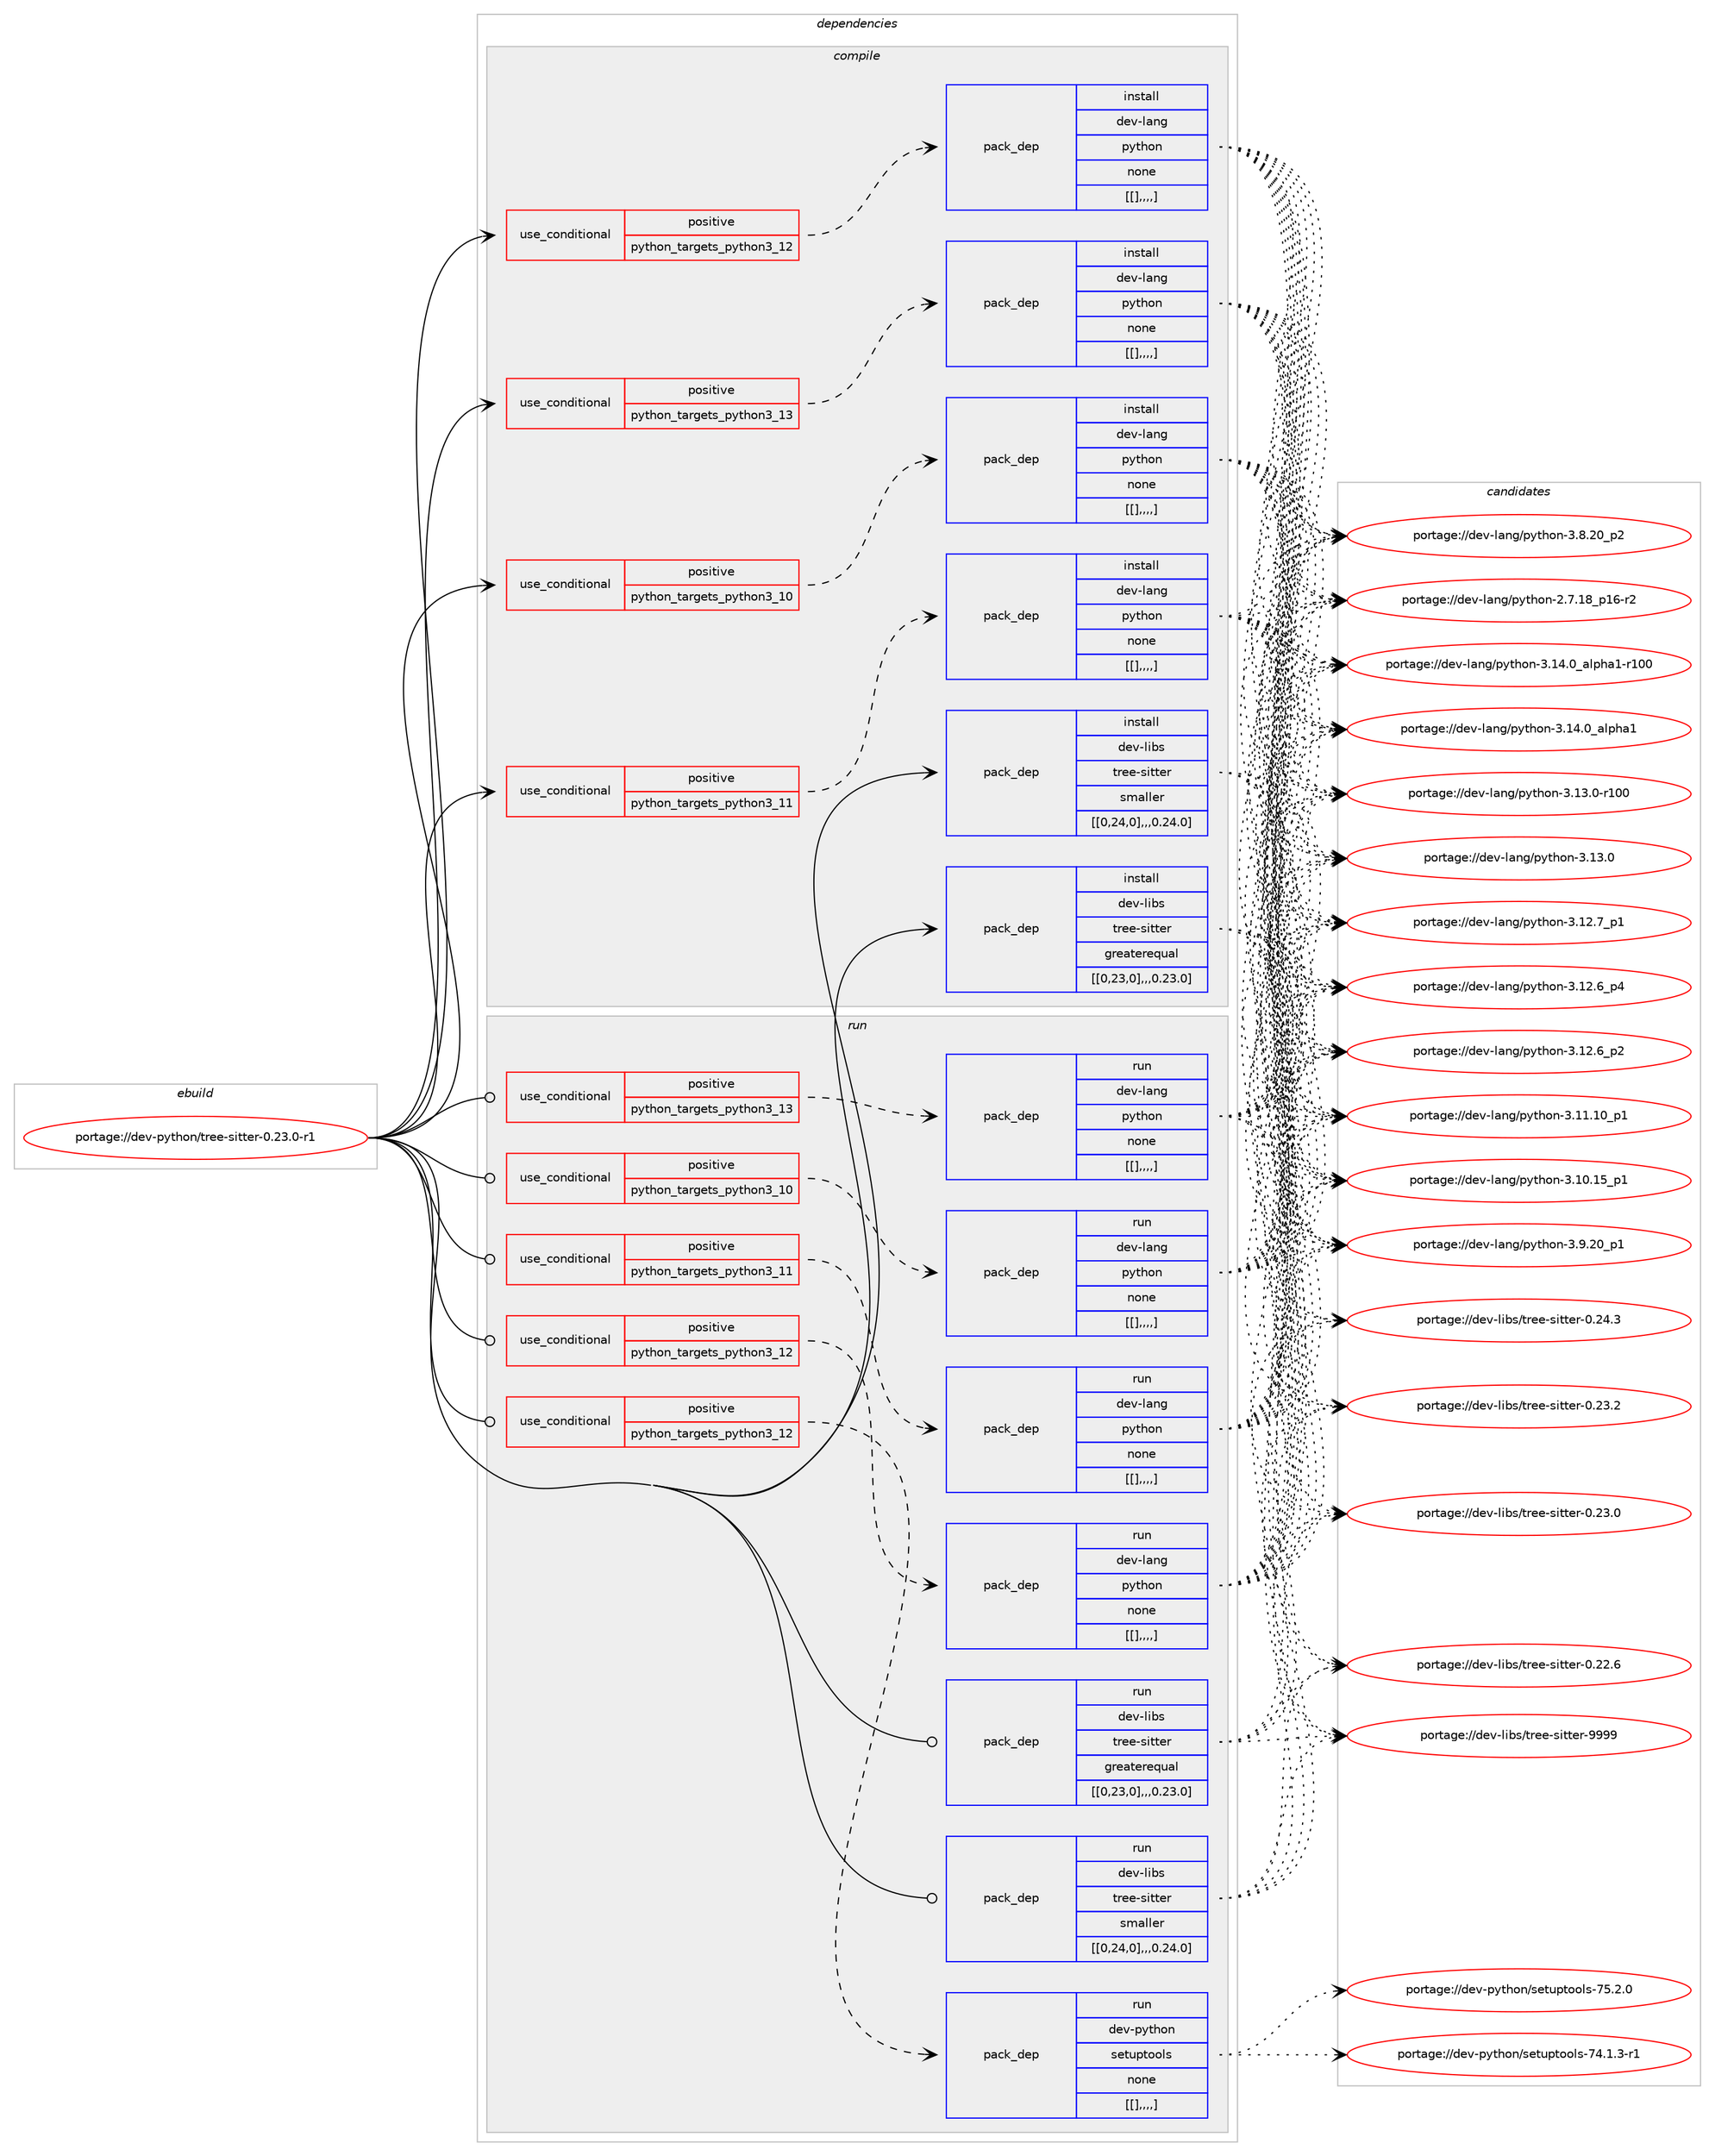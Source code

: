 digraph prolog {

# *************
# Graph options
# *************

newrank=true;
concentrate=true;
compound=true;
graph [rankdir=LR,fontname=Helvetica,fontsize=10,ranksep=1.5];#, ranksep=2.5, nodesep=0.2];
edge  [arrowhead=vee];
node  [fontname=Helvetica,fontsize=10];

# **********
# The ebuild
# **********

subgraph cluster_leftcol {
color=gray;
label=<<i>ebuild</i>>;
id [label="portage://dev-python/tree-sitter-0.23.0-r1", color=red, width=4, href="../dev-python/tree-sitter-0.23.0-r1.svg"];
}

# ****************
# The dependencies
# ****************

subgraph cluster_midcol {
color=gray;
label=<<i>dependencies</i>>;
subgraph cluster_compile {
fillcolor="#eeeeee";
style=filled;
label=<<i>compile</i>>;
subgraph cond43505 {
dependency173163 [label=<<TABLE BORDER="0" CELLBORDER="1" CELLSPACING="0" CELLPADDING="4"><TR><TD ROWSPAN="3" CELLPADDING="10">use_conditional</TD></TR><TR><TD>positive</TD></TR><TR><TD>python_targets_python3_10</TD></TR></TABLE>>, shape=none, color=red];
subgraph pack128331 {
dependency173196 [label=<<TABLE BORDER="0" CELLBORDER="1" CELLSPACING="0" CELLPADDING="4" WIDTH="220"><TR><TD ROWSPAN="6" CELLPADDING="30">pack_dep</TD></TR><TR><TD WIDTH="110">install</TD></TR><TR><TD>dev-lang</TD></TR><TR><TD>python</TD></TR><TR><TD>none</TD></TR><TR><TD>[[],,,,]</TD></TR></TABLE>>, shape=none, color=blue];
}
dependency173163:e -> dependency173196:w [weight=20,style="dashed",arrowhead="vee"];
}
id:e -> dependency173163:w [weight=20,style="solid",arrowhead="vee"];
subgraph cond43553 {
dependency173290 [label=<<TABLE BORDER="0" CELLBORDER="1" CELLSPACING="0" CELLPADDING="4"><TR><TD ROWSPAN="3" CELLPADDING="10">use_conditional</TD></TR><TR><TD>positive</TD></TR><TR><TD>python_targets_python3_11</TD></TR></TABLE>>, shape=none, color=red];
subgraph pack128413 {
dependency173408 [label=<<TABLE BORDER="0" CELLBORDER="1" CELLSPACING="0" CELLPADDING="4" WIDTH="220"><TR><TD ROWSPAN="6" CELLPADDING="30">pack_dep</TD></TR><TR><TD WIDTH="110">install</TD></TR><TR><TD>dev-lang</TD></TR><TR><TD>python</TD></TR><TR><TD>none</TD></TR><TR><TD>[[],,,,]</TD></TR></TABLE>>, shape=none, color=blue];
}
dependency173290:e -> dependency173408:w [weight=20,style="dashed",arrowhead="vee"];
}
id:e -> dependency173290:w [weight=20,style="solid",arrowhead="vee"];
subgraph cond43630 {
dependency173439 [label=<<TABLE BORDER="0" CELLBORDER="1" CELLSPACING="0" CELLPADDING="4"><TR><TD ROWSPAN="3" CELLPADDING="10">use_conditional</TD></TR><TR><TD>positive</TD></TR><TR><TD>python_targets_python3_12</TD></TR></TABLE>>, shape=none, color=red];
subgraph pack128486 {
dependency173480 [label=<<TABLE BORDER="0" CELLBORDER="1" CELLSPACING="0" CELLPADDING="4" WIDTH="220"><TR><TD ROWSPAN="6" CELLPADDING="30">pack_dep</TD></TR><TR><TD WIDTH="110">install</TD></TR><TR><TD>dev-lang</TD></TR><TR><TD>python</TD></TR><TR><TD>none</TD></TR><TR><TD>[[],,,,]</TD></TR></TABLE>>, shape=none, color=blue];
}
dependency173439:e -> dependency173480:w [weight=20,style="dashed",arrowhead="vee"];
}
id:e -> dependency173439:w [weight=20,style="solid",arrowhead="vee"];
subgraph cond43650 {
dependency173526 [label=<<TABLE BORDER="0" CELLBORDER="1" CELLSPACING="0" CELLPADDING="4"><TR><TD ROWSPAN="3" CELLPADDING="10">use_conditional</TD></TR><TR><TD>positive</TD></TR><TR><TD>python_targets_python3_13</TD></TR></TABLE>>, shape=none, color=red];
subgraph pack128556 {
dependency173706 [label=<<TABLE BORDER="0" CELLBORDER="1" CELLSPACING="0" CELLPADDING="4" WIDTH="220"><TR><TD ROWSPAN="6" CELLPADDING="30">pack_dep</TD></TR><TR><TD WIDTH="110">install</TD></TR><TR><TD>dev-lang</TD></TR><TR><TD>python</TD></TR><TR><TD>none</TD></TR><TR><TD>[[],,,,]</TD></TR></TABLE>>, shape=none, color=blue];
}
dependency173526:e -> dependency173706:w [weight=20,style="dashed",arrowhead="vee"];
}
id:e -> dependency173526:w [weight=20,style="solid",arrowhead="vee"];
subgraph pack128647 {
dependency173737 [label=<<TABLE BORDER="0" CELLBORDER="1" CELLSPACING="0" CELLPADDING="4" WIDTH="220"><TR><TD ROWSPAN="6" CELLPADDING="30">pack_dep</TD></TR><TR><TD WIDTH="110">install</TD></TR><TR><TD>dev-libs</TD></TR><TR><TD>tree-sitter</TD></TR><TR><TD>greaterequal</TD></TR><TR><TD>[[0,23,0],,,0.23.0]</TD></TR></TABLE>>, shape=none, color=blue];
}
id:e -> dependency173737:w [weight=20,style="solid",arrowhead="vee"];
subgraph pack128656 {
dependency173757 [label=<<TABLE BORDER="0" CELLBORDER="1" CELLSPACING="0" CELLPADDING="4" WIDTH="220"><TR><TD ROWSPAN="6" CELLPADDING="30">pack_dep</TD></TR><TR><TD WIDTH="110">install</TD></TR><TR><TD>dev-libs</TD></TR><TR><TD>tree-sitter</TD></TR><TR><TD>smaller</TD></TR><TR><TD>[[0,24,0],,,0.24.0]</TD></TR></TABLE>>, shape=none, color=blue];
}
id:e -> dependency173757:w [weight=20,style="solid",arrowhead="vee"];
}
subgraph cluster_compileandrun {
fillcolor="#eeeeee";
style=filled;
label=<<i>compile and run</i>>;
}
subgraph cluster_run {
fillcolor="#eeeeee";
style=filled;
label=<<i>run</i>>;
subgraph cond43777 {
dependency173864 [label=<<TABLE BORDER="0" CELLBORDER="1" CELLSPACING="0" CELLPADDING="4"><TR><TD ROWSPAN="3" CELLPADDING="10">use_conditional</TD></TR><TR><TD>positive</TD></TR><TR><TD>python_targets_python3_10</TD></TR></TABLE>>, shape=none, color=red];
subgraph pack128738 {
dependency173867 [label=<<TABLE BORDER="0" CELLBORDER="1" CELLSPACING="0" CELLPADDING="4" WIDTH="220"><TR><TD ROWSPAN="6" CELLPADDING="30">pack_dep</TD></TR><TR><TD WIDTH="110">run</TD></TR><TR><TD>dev-lang</TD></TR><TR><TD>python</TD></TR><TR><TD>none</TD></TR><TR><TD>[[],,,,]</TD></TR></TABLE>>, shape=none, color=blue];
}
dependency173864:e -> dependency173867:w [weight=20,style="dashed",arrowhead="vee"];
}
id:e -> dependency173864:w [weight=20,style="solid",arrowhead="odot"];
subgraph cond43788 {
dependency173936 [label=<<TABLE BORDER="0" CELLBORDER="1" CELLSPACING="0" CELLPADDING="4"><TR><TD ROWSPAN="3" CELLPADDING="10">use_conditional</TD></TR><TR><TD>positive</TD></TR><TR><TD>python_targets_python3_11</TD></TR></TABLE>>, shape=none, color=red];
subgraph pack128786 {
dependency174016 [label=<<TABLE BORDER="0" CELLBORDER="1" CELLSPACING="0" CELLPADDING="4" WIDTH="220"><TR><TD ROWSPAN="6" CELLPADDING="30">pack_dep</TD></TR><TR><TD WIDTH="110">run</TD></TR><TR><TD>dev-lang</TD></TR><TR><TD>python</TD></TR><TR><TD>none</TD></TR><TR><TD>[[],,,,]</TD></TR></TABLE>>, shape=none, color=blue];
}
dependency173936:e -> dependency174016:w [weight=20,style="dashed",arrowhead="vee"];
}
id:e -> dependency173936:w [weight=20,style="solid",arrowhead="odot"];
subgraph cond43839 {
dependency174076 [label=<<TABLE BORDER="0" CELLBORDER="1" CELLSPACING="0" CELLPADDING="4"><TR><TD ROWSPAN="3" CELLPADDING="10">use_conditional</TD></TR><TR><TD>positive</TD></TR><TR><TD>python_targets_python3_12</TD></TR></TABLE>>, shape=none, color=red];
subgraph pack128887 {
dependency174141 [label=<<TABLE BORDER="0" CELLBORDER="1" CELLSPACING="0" CELLPADDING="4" WIDTH="220"><TR><TD ROWSPAN="6" CELLPADDING="30">pack_dep</TD></TR><TR><TD WIDTH="110">run</TD></TR><TR><TD>dev-lang</TD></TR><TR><TD>python</TD></TR><TR><TD>none</TD></TR><TR><TD>[[],,,,]</TD></TR></TABLE>>, shape=none, color=blue];
}
dependency174076:e -> dependency174141:w [weight=20,style="dashed",arrowhead="vee"];
}
id:e -> dependency174076:w [weight=20,style="solid",arrowhead="odot"];
subgraph cond43897 {
dependency174183 [label=<<TABLE BORDER="0" CELLBORDER="1" CELLSPACING="0" CELLPADDING="4"><TR><TD ROWSPAN="3" CELLPADDING="10">use_conditional</TD></TR><TR><TD>positive</TD></TR><TR><TD>python_targets_python3_12</TD></TR></TABLE>>, shape=none, color=red];
subgraph pack128942 {
dependency174185 [label=<<TABLE BORDER="0" CELLBORDER="1" CELLSPACING="0" CELLPADDING="4" WIDTH="220"><TR><TD ROWSPAN="6" CELLPADDING="30">pack_dep</TD></TR><TR><TD WIDTH="110">run</TD></TR><TR><TD>dev-python</TD></TR><TR><TD>setuptools</TD></TR><TR><TD>none</TD></TR><TR><TD>[[],,,,]</TD></TR></TABLE>>, shape=none, color=blue];
}
dependency174183:e -> dependency174185:w [weight=20,style="dashed",arrowhead="vee"];
}
id:e -> dependency174183:w [weight=20,style="solid",arrowhead="odot"];
subgraph cond43906 {
dependency174209 [label=<<TABLE BORDER="0" CELLBORDER="1" CELLSPACING="0" CELLPADDING="4"><TR><TD ROWSPAN="3" CELLPADDING="10">use_conditional</TD></TR><TR><TD>positive</TD></TR><TR><TD>python_targets_python3_13</TD></TR></TABLE>>, shape=none, color=red];
subgraph pack128965 {
dependency174236 [label=<<TABLE BORDER="0" CELLBORDER="1" CELLSPACING="0" CELLPADDING="4" WIDTH="220"><TR><TD ROWSPAN="6" CELLPADDING="30">pack_dep</TD></TR><TR><TD WIDTH="110">run</TD></TR><TR><TD>dev-lang</TD></TR><TR><TD>python</TD></TR><TR><TD>none</TD></TR><TR><TD>[[],,,,]</TD></TR></TABLE>>, shape=none, color=blue];
}
dependency174209:e -> dependency174236:w [weight=20,style="dashed",arrowhead="vee"];
}
id:e -> dependency174209:w [weight=20,style="solid",arrowhead="odot"];
subgraph pack128977 {
dependency174240 [label=<<TABLE BORDER="0" CELLBORDER="1" CELLSPACING="0" CELLPADDING="4" WIDTH="220"><TR><TD ROWSPAN="6" CELLPADDING="30">pack_dep</TD></TR><TR><TD WIDTH="110">run</TD></TR><TR><TD>dev-libs</TD></TR><TR><TD>tree-sitter</TD></TR><TR><TD>greaterequal</TD></TR><TR><TD>[[0,23,0],,,0.23.0]</TD></TR></TABLE>>, shape=none, color=blue];
}
id:e -> dependency174240:w [weight=20,style="solid",arrowhead="odot"];
subgraph pack128982 {
dependency174243 [label=<<TABLE BORDER="0" CELLBORDER="1" CELLSPACING="0" CELLPADDING="4" WIDTH="220"><TR><TD ROWSPAN="6" CELLPADDING="30">pack_dep</TD></TR><TR><TD WIDTH="110">run</TD></TR><TR><TD>dev-libs</TD></TR><TR><TD>tree-sitter</TD></TR><TR><TD>smaller</TD></TR><TR><TD>[[0,24,0],,,0.24.0]</TD></TR></TABLE>>, shape=none, color=blue];
}
id:e -> dependency174243:w [weight=20,style="solid",arrowhead="odot"];
}
}

# **************
# The candidates
# **************

subgraph cluster_choices {
rank=same;
color=gray;
label=<<i>candidates</i>>;

subgraph choice128684 {
color=black;
nodesep=1;
choice100101118451089711010347112121116104111110455146495246489597108112104974945114494848 [label="portage://dev-lang/python-3.14.0_alpha1-r100", color=red, width=4,href="../dev-lang/python-3.14.0_alpha1-r100.svg"];
choice1001011184510897110103471121211161041111104551464952464895971081121049749 [label="portage://dev-lang/python-3.14.0_alpha1", color=red, width=4,href="../dev-lang/python-3.14.0_alpha1.svg"];
choice1001011184510897110103471121211161041111104551464951464845114494848 [label="portage://dev-lang/python-3.13.0-r100", color=red, width=4,href="../dev-lang/python-3.13.0-r100.svg"];
choice10010111845108971101034711212111610411111045514649514648 [label="portage://dev-lang/python-3.13.0", color=red, width=4,href="../dev-lang/python-3.13.0.svg"];
choice100101118451089711010347112121116104111110455146495046559511249 [label="portage://dev-lang/python-3.12.7_p1", color=red, width=4,href="../dev-lang/python-3.12.7_p1.svg"];
choice100101118451089711010347112121116104111110455146495046549511252 [label="portage://dev-lang/python-3.12.6_p4", color=red, width=4,href="../dev-lang/python-3.12.6_p4.svg"];
choice100101118451089711010347112121116104111110455146495046549511250 [label="portage://dev-lang/python-3.12.6_p2", color=red, width=4,href="../dev-lang/python-3.12.6_p2.svg"];
choice10010111845108971101034711212111610411111045514649494649489511249 [label="portage://dev-lang/python-3.11.10_p1", color=red, width=4,href="../dev-lang/python-3.11.10_p1.svg"];
choice10010111845108971101034711212111610411111045514649484649539511249 [label="portage://dev-lang/python-3.10.15_p1", color=red, width=4,href="../dev-lang/python-3.10.15_p1.svg"];
choice100101118451089711010347112121116104111110455146574650489511249 [label="portage://dev-lang/python-3.9.20_p1", color=red, width=4,href="../dev-lang/python-3.9.20_p1.svg"];
choice100101118451089711010347112121116104111110455146564650489511250 [label="portage://dev-lang/python-3.8.20_p2", color=red, width=4,href="../dev-lang/python-3.8.20_p2.svg"];
choice100101118451089711010347112121116104111110455046554649569511249544511450 [label="portage://dev-lang/python-2.7.18_p16-r2", color=red, width=4,href="../dev-lang/python-2.7.18_p16-r2.svg"];
dependency173196:e -> choice100101118451089711010347112121116104111110455146495246489597108112104974945114494848:w [style=dotted,weight="100"];
dependency173196:e -> choice1001011184510897110103471121211161041111104551464952464895971081121049749:w [style=dotted,weight="100"];
dependency173196:e -> choice1001011184510897110103471121211161041111104551464951464845114494848:w [style=dotted,weight="100"];
dependency173196:e -> choice10010111845108971101034711212111610411111045514649514648:w [style=dotted,weight="100"];
dependency173196:e -> choice100101118451089711010347112121116104111110455146495046559511249:w [style=dotted,weight="100"];
dependency173196:e -> choice100101118451089711010347112121116104111110455146495046549511252:w [style=dotted,weight="100"];
dependency173196:e -> choice100101118451089711010347112121116104111110455146495046549511250:w [style=dotted,weight="100"];
dependency173196:e -> choice10010111845108971101034711212111610411111045514649494649489511249:w [style=dotted,weight="100"];
dependency173196:e -> choice10010111845108971101034711212111610411111045514649484649539511249:w [style=dotted,weight="100"];
dependency173196:e -> choice100101118451089711010347112121116104111110455146574650489511249:w [style=dotted,weight="100"];
dependency173196:e -> choice100101118451089711010347112121116104111110455146564650489511250:w [style=dotted,weight="100"];
dependency173196:e -> choice100101118451089711010347112121116104111110455046554649569511249544511450:w [style=dotted,weight="100"];
}
subgraph choice128707 {
color=black;
nodesep=1;
choice100101118451089711010347112121116104111110455146495246489597108112104974945114494848 [label="portage://dev-lang/python-3.14.0_alpha1-r100", color=red, width=4,href="../dev-lang/python-3.14.0_alpha1-r100.svg"];
choice1001011184510897110103471121211161041111104551464952464895971081121049749 [label="portage://dev-lang/python-3.14.0_alpha1", color=red, width=4,href="../dev-lang/python-3.14.0_alpha1.svg"];
choice1001011184510897110103471121211161041111104551464951464845114494848 [label="portage://dev-lang/python-3.13.0-r100", color=red, width=4,href="../dev-lang/python-3.13.0-r100.svg"];
choice10010111845108971101034711212111610411111045514649514648 [label="portage://dev-lang/python-3.13.0", color=red, width=4,href="../dev-lang/python-3.13.0.svg"];
choice100101118451089711010347112121116104111110455146495046559511249 [label="portage://dev-lang/python-3.12.7_p1", color=red, width=4,href="../dev-lang/python-3.12.7_p1.svg"];
choice100101118451089711010347112121116104111110455146495046549511252 [label="portage://dev-lang/python-3.12.6_p4", color=red, width=4,href="../dev-lang/python-3.12.6_p4.svg"];
choice100101118451089711010347112121116104111110455146495046549511250 [label="portage://dev-lang/python-3.12.6_p2", color=red, width=4,href="../dev-lang/python-3.12.6_p2.svg"];
choice10010111845108971101034711212111610411111045514649494649489511249 [label="portage://dev-lang/python-3.11.10_p1", color=red, width=4,href="../dev-lang/python-3.11.10_p1.svg"];
choice10010111845108971101034711212111610411111045514649484649539511249 [label="portage://dev-lang/python-3.10.15_p1", color=red, width=4,href="../dev-lang/python-3.10.15_p1.svg"];
choice100101118451089711010347112121116104111110455146574650489511249 [label="portage://dev-lang/python-3.9.20_p1", color=red, width=4,href="../dev-lang/python-3.9.20_p1.svg"];
choice100101118451089711010347112121116104111110455146564650489511250 [label="portage://dev-lang/python-3.8.20_p2", color=red, width=4,href="../dev-lang/python-3.8.20_p2.svg"];
choice100101118451089711010347112121116104111110455046554649569511249544511450 [label="portage://dev-lang/python-2.7.18_p16-r2", color=red, width=4,href="../dev-lang/python-2.7.18_p16-r2.svg"];
dependency173408:e -> choice100101118451089711010347112121116104111110455146495246489597108112104974945114494848:w [style=dotted,weight="100"];
dependency173408:e -> choice1001011184510897110103471121211161041111104551464952464895971081121049749:w [style=dotted,weight="100"];
dependency173408:e -> choice1001011184510897110103471121211161041111104551464951464845114494848:w [style=dotted,weight="100"];
dependency173408:e -> choice10010111845108971101034711212111610411111045514649514648:w [style=dotted,weight="100"];
dependency173408:e -> choice100101118451089711010347112121116104111110455146495046559511249:w [style=dotted,weight="100"];
dependency173408:e -> choice100101118451089711010347112121116104111110455146495046549511252:w [style=dotted,weight="100"];
dependency173408:e -> choice100101118451089711010347112121116104111110455146495046549511250:w [style=dotted,weight="100"];
dependency173408:e -> choice10010111845108971101034711212111610411111045514649494649489511249:w [style=dotted,weight="100"];
dependency173408:e -> choice10010111845108971101034711212111610411111045514649484649539511249:w [style=dotted,weight="100"];
dependency173408:e -> choice100101118451089711010347112121116104111110455146574650489511249:w [style=dotted,weight="100"];
dependency173408:e -> choice100101118451089711010347112121116104111110455146564650489511250:w [style=dotted,weight="100"];
dependency173408:e -> choice100101118451089711010347112121116104111110455046554649569511249544511450:w [style=dotted,weight="100"];
}
subgraph choice128715 {
color=black;
nodesep=1;
choice100101118451089711010347112121116104111110455146495246489597108112104974945114494848 [label="portage://dev-lang/python-3.14.0_alpha1-r100", color=red, width=4,href="../dev-lang/python-3.14.0_alpha1-r100.svg"];
choice1001011184510897110103471121211161041111104551464952464895971081121049749 [label="portage://dev-lang/python-3.14.0_alpha1", color=red, width=4,href="../dev-lang/python-3.14.0_alpha1.svg"];
choice1001011184510897110103471121211161041111104551464951464845114494848 [label="portage://dev-lang/python-3.13.0-r100", color=red, width=4,href="../dev-lang/python-3.13.0-r100.svg"];
choice10010111845108971101034711212111610411111045514649514648 [label="portage://dev-lang/python-3.13.0", color=red, width=4,href="../dev-lang/python-3.13.0.svg"];
choice100101118451089711010347112121116104111110455146495046559511249 [label="portage://dev-lang/python-3.12.7_p1", color=red, width=4,href="../dev-lang/python-3.12.7_p1.svg"];
choice100101118451089711010347112121116104111110455146495046549511252 [label="portage://dev-lang/python-3.12.6_p4", color=red, width=4,href="../dev-lang/python-3.12.6_p4.svg"];
choice100101118451089711010347112121116104111110455146495046549511250 [label="portage://dev-lang/python-3.12.6_p2", color=red, width=4,href="../dev-lang/python-3.12.6_p2.svg"];
choice10010111845108971101034711212111610411111045514649494649489511249 [label="portage://dev-lang/python-3.11.10_p1", color=red, width=4,href="../dev-lang/python-3.11.10_p1.svg"];
choice10010111845108971101034711212111610411111045514649484649539511249 [label="portage://dev-lang/python-3.10.15_p1", color=red, width=4,href="../dev-lang/python-3.10.15_p1.svg"];
choice100101118451089711010347112121116104111110455146574650489511249 [label="portage://dev-lang/python-3.9.20_p1", color=red, width=4,href="../dev-lang/python-3.9.20_p1.svg"];
choice100101118451089711010347112121116104111110455146564650489511250 [label="portage://dev-lang/python-3.8.20_p2", color=red, width=4,href="../dev-lang/python-3.8.20_p2.svg"];
choice100101118451089711010347112121116104111110455046554649569511249544511450 [label="portage://dev-lang/python-2.7.18_p16-r2", color=red, width=4,href="../dev-lang/python-2.7.18_p16-r2.svg"];
dependency173480:e -> choice100101118451089711010347112121116104111110455146495246489597108112104974945114494848:w [style=dotted,weight="100"];
dependency173480:e -> choice1001011184510897110103471121211161041111104551464952464895971081121049749:w [style=dotted,weight="100"];
dependency173480:e -> choice1001011184510897110103471121211161041111104551464951464845114494848:w [style=dotted,weight="100"];
dependency173480:e -> choice10010111845108971101034711212111610411111045514649514648:w [style=dotted,weight="100"];
dependency173480:e -> choice100101118451089711010347112121116104111110455146495046559511249:w [style=dotted,weight="100"];
dependency173480:e -> choice100101118451089711010347112121116104111110455146495046549511252:w [style=dotted,weight="100"];
dependency173480:e -> choice100101118451089711010347112121116104111110455146495046549511250:w [style=dotted,weight="100"];
dependency173480:e -> choice10010111845108971101034711212111610411111045514649494649489511249:w [style=dotted,weight="100"];
dependency173480:e -> choice10010111845108971101034711212111610411111045514649484649539511249:w [style=dotted,weight="100"];
dependency173480:e -> choice100101118451089711010347112121116104111110455146574650489511249:w [style=dotted,weight="100"];
dependency173480:e -> choice100101118451089711010347112121116104111110455146564650489511250:w [style=dotted,weight="100"];
dependency173480:e -> choice100101118451089711010347112121116104111110455046554649569511249544511450:w [style=dotted,weight="100"];
}
subgraph choice128726 {
color=black;
nodesep=1;
choice100101118451089711010347112121116104111110455146495246489597108112104974945114494848 [label="portage://dev-lang/python-3.14.0_alpha1-r100", color=red, width=4,href="../dev-lang/python-3.14.0_alpha1-r100.svg"];
choice1001011184510897110103471121211161041111104551464952464895971081121049749 [label="portage://dev-lang/python-3.14.0_alpha1", color=red, width=4,href="../dev-lang/python-3.14.0_alpha1.svg"];
choice1001011184510897110103471121211161041111104551464951464845114494848 [label="portage://dev-lang/python-3.13.0-r100", color=red, width=4,href="../dev-lang/python-3.13.0-r100.svg"];
choice10010111845108971101034711212111610411111045514649514648 [label="portage://dev-lang/python-3.13.0", color=red, width=4,href="../dev-lang/python-3.13.0.svg"];
choice100101118451089711010347112121116104111110455146495046559511249 [label="portage://dev-lang/python-3.12.7_p1", color=red, width=4,href="../dev-lang/python-3.12.7_p1.svg"];
choice100101118451089711010347112121116104111110455146495046549511252 [label="portage://dev-lang/python-3.12.6_p4", color=red, width=4,href="../dev-lang/python-3.12.6_p4.svg"];
choice100101118451089711010347112121116104111110455146495046549511250 [label="portage://dev-lang/python-3.12.6_p2", color=red, width=4,href="../dev-lang/python-3.12.6_p2.svg"];
choice10010111845108971101034711212111610411111045514649494649489511249 [label="portage://dev-lang/python-3.11.10_p1", color=red, width=4,href="../dev-lang/python-3.11.10_p1.svg"];
choice10010111845108971101034711212111610411111045514649484649539511249 [label="portage://dev-lang/python-3.10.15_p1", color=red, width=4,href="../dev-lang/python-3.10.15_p1.svg"];
choice100101118451089711010347112121116104111110455146574650489511249 [label="portage://dev-lang/python-3.9.20_p1", color=red, width=4,href="../dev-lang/python-3.9.20_p1.svg"];
choice100101118451089711010347112121116104111110455146564650489511250 [label="portage://dev-lang/python-3.8.20_p2", color=red, width=4,href="../dev-lang/python-3.8.20_p2.svg"];
choice100101118451089711010347112121116104111110455046554649569511249544511450 [label="portage://dev-lang/python-2.7.18_p16-r2", color=red, width=4,href="../dev-lang/python-2.7.18_p16-r2.svg"];
dependency173706:e -> choice100101118451089711010347112121116104111110455146495246489597108112104974945114494848:w [style=dotted,weight="100"];
dependency173706:e -> choice1001011184510897110103471121211161041111104551464952464895971081121049749:w [style=dotted,weight="100"];
dependency173706:e -> choice1001011184510897110103471121211161041111104551464951464845114494848:w [style=dotted,weight="100"];
dependency173706:e -> choice10010111845108971101034711212111610411111045514649514648:w [style=dotted,weight="100"];
dependency173706:e -> choice100101118451089711010347112121116104111110455146495046559511249:w [style=dotted,weight="100"];
dependency173706:e -> choice100101118451089711010347112121116104111110455146495046549511252:w [style=dotted,weight="100"];
dependency173706:e -> choice100101118451089711010347112121116104111110455146495046549511250:w [style=dotted,weight="100"];
dependency173706:e -> choice10010111845108971101034711212111610411111045514649494649489511249:w [style=dotted,weight="100"];
dependency173706:e -> choice10010111845108971101034711212111610411111045514649484649539511249:w [style=dotted,weight="100"];
dependency173706:e -> choice100101118451089711010347112121116104111110455146574650489511249:w [style=dotted,weight="100"];
dependency173706:e -> choice100101118451089711010347112121116104111110455146564650489511250:w [style=dotted,weight="100"];
dependency173706:e -> choice100101118451089711010347112121116104111110455046554649569511249544511450:w [style=dotted,weight="100"];
}
subgraph choice128745 {
color=black;
nodesep=1;
choice100101118451081059811547116114101101451151051161161011144557575757 [label="portage://dev-libs/tree-sitter-9999", color=red, width=4,href="../dev-libs/tree-sitter-9999.svg"];
choice1001011184510810598115471161141011014511510511611610111445484650524651 [label="portage://dev-libs/tree-sitter-0.24.3", color=red, width=4,href="../dev-libs/tree-sitter-0.24.3.svg"];
choice1001011184510810598115471161141011014511510511611610111445484650514650 [label="portage://dev-libs/tree-sitter-0.23.2", color=red, width=4,href="../dev-libs/tree-sitter-0.23.2.svg"];
choice1001011184510810598115471161141011014511510511611610111445484650514648 [label="portage://dev-libs/tree-sitter-0.23.0", color=red, width=4,href="../dev-libs/tree-sitter-0.23.0.svg"];
choice1001011184510810598115471161141011014511510511611610111445484650504654 [label="portage://dev-libs/tree-sitter-0.22.6", color=red, width=4,href="../dev-libs/tree-sitter-0.22.6.svg"];
dependency173737:e -> choice100101118451081059811547116114101101451151051161161011144557575757:w [style=dotted,weight="100"];
dependency173737:e -> choice1001011184510810598115471161141011014511510511611610111445484650524651:w [style=dotted,weight="100"];
dependency173737:e -> choice1001011184510810598115471161141011014511510511611610111445484650514650:w [style=dotted,weight="100"];
dependency173737:e -> choice1001011184510810598115471161141011014511510511611610111445484650514648:w [style=dotted,weight="100"];
dependency173737:e -> choice1001011184510810598115471161141011014511510511611610111445484650504654:w [style=dotted,weight="100"];
}
subgraph choice128769 {
color=black;
nodesep=1;
choice100101118451081059811547116114101101451151051161161011144557575757 [label="portage://dev-libs/tree-sitter-9999", color=red, width=4,href="../dev-libs/tree-sitter-9999.svg"];
choice1001011184510810598115471161141011014511510511611610111445484650524651 [label="portage://dev-libs/tree-sitter-0.24.3", color=red, width=4,href="../dev-libs/tree-sitter-0.24.3.svg"];
choice1001011184510810598115471161141011014511510511611610111445484650514650 [label="portage://dev-libs/tree-sitter-0.23.2", color=red, width=4,href="../dev-libs/tree-sitter-0.23.2.svg"];
choice1001011184510810598115471161141011014511510511611610111445484650514648 [label="portage://dev-libs/tree-sitter-0.23.0", color=red, width=4,href="../dev-libs/tree-sitter-0.23.0.svg"];
choice1001011184510810598115471161141011014511510511611610111445484650504654 [label="portage://dev-libs/tree-sitter-0.22.6", color=red, width=4,href="../dev-libs/tree-sitter-0.22.6.svg"];
dependency173757:e -> choice100101118451081059811547116114101101451151051161161011144557575757:w [style=dotted,weight="100"];
dependency173757:e -> choice1001011184510810598115471161141011014511510511611610111445484650524651:w [style=dotted,weight="100"];
dependency173757:e -> choice1001011184510810598115471161141011014511510511611610111445484650514650:w [style=dotted,weight="100"];
dependency173757:e -> choice1001011184510810598115471161141011014511510511611610111445484650514648:w [style=dotted,weight="100"];
dependency173757:e -> choice1001011184510810598115471161141011014511510511611610111445484650504654:w [style=dotted,weight="100"];
}
subgraph choice128777 {
color=black;
nodesep=1;
choice100101118451089711010347112121116104111110455146495246489597108112104974945114494848 [label="portage://dev-lang/python-3.14.0_alpha1-r100", color=red, width=4,href="../dev-lang/python-3.14.0_alpha1-r100.svg"];
choice1001011184510897110103471121211161041111104551464952464895971081121049749 [label="portage://dev-lang/python-3.14.0_alpha1", color=red, width=4,href="../dev-lang/python-3.14.0_alpha1.svg"];
choice1001011184510897110103471121211161041111104551464951464845114494848 [label="portage://dev-lang/python-3.13.0-r100", color=red, width=4,href="../dev-lang/python-3.13.0-r100.svg"];
choice10010111845108971101034711212111610411111045514649514648 [label="portage://dev-lang/python-3.13.0", color=red, width=4,href="../dev-lang/python-3.13.0.svg"];
choice100101118451089711010347112121116104111110455146495046559511249 [label="portage://dev-lang/python-3.12.7_p1", color=red, width=4,href="../dev-lang/python-3.12.7_p1.svg"];
choice100101118451089711010347112121116104111110455146495046549511252 [label="portage://dev-lang/python-3.12.6_p4", color=red, width=4,href="../dev-lang/python-3.12.6_p4.svg"];
choice100101118451089711010347112121116104111110455146495046549511250 [label="portage://dev-lang/python-3.12.6_p2", color=red, width=4,href="../dev-lang/python-3.12.6_p2.svg"];
choice10010111845108971101034711212111610411111045514649494649489511249 [label="portage://dev-lang/python-3.11.10_p1", color=red, width=4,href="../dev-lang/python-3.11.10_p1.svg"];
choice10010111845108971101034711212111610411111045514649484649539511249 [label="portage://dev-lang/python-3.10.15_p1", color=red, width=4,href="../dev-lang/python-3.10.15_p1.svg"];
choice100101118451089711010347112121116104111110455146574650489511249 [label="portage://dev-lang/python-3.9.20_p1", color=red, width=4,href="../dev-lang/python-3.9.20_p1.svg"];
choice100101118451089711010347112121116104111110455146564650489511250 [label="portage://dev-lang/python-3.8.20_p2", color=red, width=4,href="../dev-lang/python-3.8.20_p2.svg"];
choice100101118451089711010347112121116104111110455046554649569511249544511450 [label="portage://dev-lang/python-2.7.18_p16-r2", color=red, width=4,href="../dev-lang/python-2.7.18_p16-r2.svg"];
dependency173867:e -> choice100101118451089711010347112121116104111110455146495246489597108112104974945114494848:w [style=dotted,weight="100"];
dependency173867:e -> choice1001011184510897110103471121211161041111104551464952464895971081121049749:w [style=dotted,weight="100"];
dependency173867:e -> choice1001011184510897110103471121211161041111104551464951464845114494848:w [style=dotted,weight="100"];
dependency173867:e -> choice10010111845108971101034711212111610411111045514649514648:w [style=dotted,weight="100"];
dependency173867:e -> choice100101118451089711010347112121116104111110455146495046559511249:w [style=dotted,weight="100"];
dependency173867:e -> choice100101118451089711010347112121116104111110455146495046549511252:w [style=dotted,weight="100"];
dependency173867:e -> choice100101118451089711010347112121116104111110455146495046549511250:w [style=dotted,weight="100"];
dependency173867:e -> choice10010111845108971101034711212111610411111045514649494649489511249:w [style=dotted,weight="100"];
dependency173867:e -> choice10010111845108971101034711212111610411111045514649484649539511249:w [style=dotted,weight="100"];
dependency173867:e -> choice100101118451089711010347112121116104111110455146574650489511249:w [style=dotted,weight="100"];
dependency173867:e -> choice100101118451089711010347112121116104111110455146564650489511250:w [style=dotted,weight="100"];
dependency173867:e -> choice100101118451089711010347112121116104111110455046554649569511249544511450:w [style=dotted,weight="100"];
}
subgraph choice128786 {
color=black;
nodesep=1;
choice100101118451089711010347112121116104111110455146495246489597108112104974945114494848 [label="portage://dev-lang/python-3.14.0_alpha1-r100", color=red, width=4,href="../dev-lang/python-3.14.0_alpha1-r100.svg"];
choice1001011184510897110103471121211161041111104551464952464895971081121049749 [label="portage://dev-lang/python-3.14.0_alpha1", color=red, width=4,href="../dev-lang/python-3.14.0_alpha1.svg"];
choice1001011184510897110103471121211161041111104551464951464845114494848 [label="portage://dev-lang/python-3.13.0-r100", color=red, width=4,href="../dev-lang/python-3.13.0-r100.svg"];
choice10010111845108971101034711212111610411111045514649514648 [label="portage://dev-lang/python-3.13.0", color=red, width=4,href="../dev-lang/python-3.13.0.svg"];
choice100101118451089711010347112121116104111110455146495046559511249 [label="portage://dev-lang/python-3.12.7_p1", color=red, width=4,href="../dev-lang/python-3.12.7_p1.svg"];
choice100101118451089711010347112121116104111110455146495046549511252 [label="portage://dev-lang/python-3.12.6_p4", color=red, width=4,href="../dev-lang/python-3.12.6_p4.svg"];
choice100101118451089711010347112121116104111110455146495046549511250 [label="portage://dev-lang/python-3.12.6_p2", color=red, width=4,href="../dev-lang/python-3.12.6_p2.svg"];
choice10010111845108971101034711212111610411111045514649494649489511249 [label="portage://dev-lang/python-3.11.10_p1", color=red, width=4,href="../dev-lang/python-3.11.10_p1.svg"];
choice10010111845108971101034711212111610411111045514649484649539511249 [label="portage://dev-lang/python-3.10.15_p1", color=red, width=4,href="../dev-lang/python-3.10.15_p1.svg"];
choice100101118451089711010347112121116104111110455146574650489511249 [label="portage://dev-lang/python-3.9.20_p1", color=red, width=4,href="../dev-lang/python-3.9.20_p1.svg"];
choice100101118451089711010347112121116104111110455146564650489511250 [label="portage://dev-lang/python-3.8.20_p2", color=red, width=4,href="../dev-lang/python-3.8.20_p2.svg"];
choice100101118451089711010347112121116104111110455046554649569511249544511450 [label="portage://dev-lang/python-2.7.18_p16-r2", color=red, width=4,href="../dev-lang/python-2.7.18_p16-r2.svg"];
dependency174016:e -> choice100101118451089711010347112121116104111110455146495246489597108112104974945114494848:w [style=dotted,weight="100"];
dependency174016:e -> choice1001011184510897110103471121211161041111104551464952464895971081121049749:w [style=dotted,weight="100"];
dependency174016:e -> choice1001011184510897110103471121211161041111104551464951464845114494848:w [style=dotted,weight="100"];
dependency174016:e -> choice10010111845108971101034711212111610411111045514649514648:w [style=dotted,weight="100"];
dependency174016:e -> choice100101118451089711010347112121116104111110455146495046559511249:w [style=dotted,weight="100"];
dependency174016:e -> choice100101118451089711010347112121116104111110455146495046549511252:w [style=dotted,weight="100"];
dependency174016:e -> choice100101118451089711010347112121116104111110455146495046549511250:w [style=dotted,weight="100"];
dependency174016:e -> choice10010111845108971101034711212111610411111045514649494649489511249:w [style=dotted,weight="100"];
dependency174016:e -> choice10010111845108971101034711212111610411111045514649484649539511249:w [style=dotted,weight="100"];
dependency174016:e -> choice100101118451089711010347112121116104111110455146574650489511249:w [style=dotted,weight="100"];
dependency174016:e -> choice100101118451089711010347112121116104111110455146564650489511250:w [style=dotted,weight="100"];
dependency174016:e -> choice100101118451089711010347112121116104111110455046554649569511249544511450:w [style=dotted,weight="100"];
}
subgraph choice128834 {
color=black;
nodesep=1;
choice100101118451089711010347112121116104111110455146495246489597108112104974945114494848 [label="portage://dev-lang/python-3.14.0_alpha1-r100", color=red, width=4,href="../dev-lang/python-3.14.0_alpha1-r100.svg"];
choice1001011184510897110103471121211161041111104551464952464895971081121049749 [label="portage://dev-lang/python-3.14.0_alpha1", color=red, width=4,href="../dev-lang/python-3.14.0_alpha1.svg"];
choice1001011184510897110103471121211161041111104551464951464845114494848 [label="portage://dev-lang/python-3.13.0-r100", color=red, width=4,href="../dev-lang/python-3.13.0-r100.svg"];
choice10010111845108971101034711212111610411111045514649514648 [label="portage://dev-lang/python-3.13.0", color=red, width=4,href="../dev-lang/python-3.13.0.svg"];
choice100101118451089711010347112121116104111110455146495046559511249 [label="portage://dev-lang/python-3.12.7_p1", color=red, width=4,href="../dev-lang/python-3.12.7_p1.svg"];
choice100101118451089711010347112121116104111110455146495046549511252 [label="portage://dev-lang/python-3.12.6_p4", color=red, width=4,href="../dev-lang/python-3.12.6_p4.svg"];
choice100101118451089711010347112121116104111110455146495046549511250 [label="portage://dev-lang/python-3.12.6_p2", color=red, width=4,href="../dev-lang/python-3.12.6_p2.svg"];
choice10010111845108971101034711212111610411111045514649494649489511249 [label="portage://dev-lang/python-3.11.10_p1", color=red, width=4,href="../dev-lang/python-3.11.10_p1.svg"];
choice10010111845108971101034711212111610411111045514649484649539511249 [label="portage://dev-lang/python-3.10.15_p1", color=red, width=4,href="../dev-lang/python-3.10.15_p1.svg"];
choice100101118451089711010347112121116104111110455146574650489511249 [label="portage://dev-lang/python-3.9.20_p1", color=red, width=4,href="../dev-lang/python-3.9.20_p1.svg"];
choice100101118451089711010347112121116104111110455146564650489511250 [label="portage://dev-lang/python-3.8.20_p2", color=red, width=4,href="../dev-lang/python-3.8.20_p2.svg"];
choice100101118451089711010347112121116104111110455046554649569511249544511450 [label="portage://dev-lang/python-2.7.18_p16-r2", color=red, width=4,href="../dev-lang/python-2.7.18_p16-r2.svg"];
dependency174141:e -> choice100101118451089711010347112121116104111110455146495246489597108112104974945114494848:w [style=dotted,weight="100"];
dependency174141:e -> choice1001011184510897110103471121211161041111104551464952464895971081121049749:w [style=dotted,weight="100"];
dependency174141:e -> choice1001011184510897110103471121211161041111104551464951464845114494848:w [style=dotted,weight="100"];
dependency174141:e -> choice10010111845108971101034711212111610411111045514649514648:w [style=dotted,weight="100"];
dependency174141:e -> choice100101118451089711010347112121116104111110455146495046559511249:w [style=dotted,weight="100"];
dependency174141:e -> choice100101118451089711010347112121116104111110455146495046549511252:w [style=dotted,weight="100"];
dependency174141:e -> choice100101118451089711010347112121116104111110455146495046549511250:w [style=dotted,weight="100"];
dependency174141:e -> choice10010111845108971101034711212111610411111045514649494649489511249:w [style=dotted,weight="100"];
dependency174141:e -> choice10010111845108971101034711212111610411111045514649484649539511249:w [style=dotted,weight="100"];
dependency174141:e -> choice100101118451089711010347112121116104111110455146574650489511249:w [style=dotted,weight="100"];
dependency174141:e -> choice100101118451089711010347112121116104111110455146564650489511250:w [style=dotted,weight="100"];
dependency174141:e -> choice100101118451089711010347112121116104111110455046554649569511249544511450:w [style=dotted,weight="100"];
}
subgraph choice128847 {
color=black;
nodesep=1;
choice100101118451121211161041111104711510111611711211611111110811545555346504648 [label="portage://dev-python/setuptools-75.2.0", color=red, width=4,href="../dev-python/setuptools-75.2.0.svg"];
choice1001011184511212111610411111047115101116117112116111111108115455552464946514511449 [label="portage://dev-python/setuptools-74.1.3-r1", color=red, width=4,href="../dev-python/setuptools-74.1.3-r1.svg"];
dependency174185:e -> choice100101118451121211161041111104711510111611711211611111110811545555346504648:w [style=dotted,weight="100"];
dependency174185:e -> choice1001011184511212111610411111047115101116117112116111111108115455552464946514511449:w [style=dotted,weight="100"];
}
subgraph choice128855 {
color=black;
nodesep=1;
choice100101118451089711010347112121116104111110455146495246489597108112104974945114494848 [label="portage://dev-lang/python-3.14.0_alpha1-r100", color=red, width=4,href="../dev-lang/python-3.14.0_alpha1-r100.svg"];
choice1001011184510897110103471121211161041111104551464952464895971081121049749 [label="portage://dev-lang/python-3.14.0_alpha1", color=red, width=4,href="../dev-lang/python-3.14.0_alpha1.svg"];
choice1001011184510897110103471121211161041111104551464951464845114494848 [label="portage://dev-lang/python-3.13.0-r100", color=red, width=4,href="../dev-lang/python-3.13.0-r100.svg"];
choice10010111845108971101034711212111610411111045514649514648 [label="portage://dev-lang/python-3.13.0", color=red, width=4,href="../dev-lang/python-3.13.0.svg"];
choice100101118451089711010347112121116104111110455146495046559511249 [label="portage://dev-lang/python-3.12.7_p1", color=red, width=4,href="../dev-lang/python-3.12.7_p1.svg"];
choice100101118451089711010347112121116104111110455146495046549511252 [label="portage://dev-lang/python-3.12.6_p4", color=red, width=4,href="../dev-lang/python-3.12.6_p4.svg"];
choice100101118451089711010347112121116104111110455146495046549511250 [label="portage://dev-lang/python-3.12.6_p2", color=red, width=4,href="../dev-lang/python-3.12.6_p2.svg"];
choice10010111845108971101034711212111610411111045514649494649489511249 [label="portage://dev-lang/python-3.11.10_p1", color=red, width=4,href="../dev-lang/python-3.11.10_p1.svg"];
choice10010111845108971101034711212111610411111045514649484649539511249 [label="portage://dev-lang/python-3.10.15_p1", color=red, width=4,href="../dev-lang/python-3.10.15_p1.svg"];
choice100101118451089711010347112121116104111110455146574650489511249 [label="portage://dev-lang/python-3.9.20_p1", color=red, width=4,href="../dev-lang/python-3.9.20_p1.svg"];
choice100101118451089711010347112121116104111110455146564650489511250 [label="portage://dev-lang/python-3.8.20_p2", color=red, width=4,href="../dev-lang/python-3.8.20_p2.svg"];
choice100101118451089711010347112121116104111110455046554649569511249544511450 [label="portage://dev-lang/python-2.7.18_p16-r2", color=red, width=4,href="../dev-lang/python-2.7.18_p16-r2.svg"];
dependency174236:e -> choice100101118451089711010347112121116104111110455146495246489597108112104974945114494848:w [style=dotted,weight="100"];
dependency174236:e -> choice1001011184510897110103471121211161041111104551464952464895971081121049749:w [style=dotted,weight="100"];
dependency174236:e -> choice1001011184510897110103471121211161041111104551464951464845114494848:w [style=dotted,weight="100"];
dependency174236:e -> choice10010111845108971101034711212111610411111045514649514648:w [style=dotted,weight="100"];
dependency174236:e -> choice100101118451089711010347112121116104111110455146495046559511249:w [style=dotted,weight="100"];
dependency174236:e -> choice100101118451089711010347112121116104111110455146495046549511252:w [style=dotted,weight="100"];
dependency174236:e -> choice100101118451089711010347112121116104111110455146495046549511250:w [style=dotted,weight="100"];
dependency174236:e -> choice10010111845108971101034711212111610411111045514649494649489511249:w [style=dotted,weight="100"];
dependency174236:e -> choice10010111845108971101034711212111610411111045514649484649539511249:w [style=dotted,weight="100"];
dependency174236:e -> choice100101118451089711010347112121116104111110455146574650489511249:w [style=dotted,weight="100"];
dependency174236:e -> choice100101118451089711010347112121116104111110455146564650489511250:w [style=dotted,weight="100"];
dependency174236:e -> choice100101118451089711010347112121116104111110455046554649569511249544511450:w [style=dotted,weight="100"];
}
subgraph choice128874 {
color=black;
nodesep=1;
choice100101118451081059811547116114101101451151051161161011144557575757 [label="portage://dev-libs/tree-sitter-9999", color=red, width=4,href="../dev-libs/tree-sitter-9999.svg"];
choice1001011184510810598115471161141011014511510511611610111445484650524651 [label="portage://dev-libs/tree-sitter-0.24.3", color=red, width=4,href="../dev-libs/tree-sitter-0.24.3.svg"];
choice1001011184510810598115471161141011014511510511611610111445484650514650 [label="portage://dev-libs/tree-sitter-0.23.2", color=red, width=4,href="../dev-libs/tree-sitter-0.23.2.svg"];
choice1001011184510810598115471161141011014511510511611610111445484650514648 [label="portage://dev-libs/tree-sitter-0.23.0", color=red, width=4,href="../dev-libs/tree-sitter-0.23.0.svg"];
choice1001011184510810598115471161141011014511510511611610111445484650504654 [label="portage://dev-libs/tree-sitter-0.22.6", color=red, width=4,href="../dev-libs/tree-sitter-0.22.6.svg"];
dependency174240:e -> choice100101118451081059811547116114101101451151051161161011144557575757:w [style=dotted,weight="100"];
dependency174240:e -> choice1001011184510810598115471161141011014511510511611610111445484650524651:w [style=dotted,weight="100"];
dependency174240:e -> choice1001011184510810598115471161141011014511510511611610111445484650514650:w [style=dotted,weight="100"];
dependency174240:e -> choice1001011184510810598115471161141011014511510511611610111445484650514648:w [style=dotted,weight="100"];
dependency174240:e -> choice1001011184510810598115471161141011014511510511611610111445484650504654:w [style=dotted,weight="100"];
}
subgraph choice128878 {
color=black;
nodesep=1;
choice100101118451081059811547116114101101451151051161161011144557575757 [label="portage://dev-libs/tree-sitter-9999", color=red, width=4,href="../dev-libs/tree-sitter-9999.svg"];
choice1001011184510810598115471161141011014511510511611610111445484650524651 [label="portage://dev-libs/tree-sitter-0.24.3", color=red, width=4,href="../dev-libs/tree-sitter-0.24.3.svg"];
choice1001011184510810598115471161141011014511510511611610111445484650514650 [label="portage://dev-libs/tree-sitter-0.23.2", color=red, width=4,href="../dev-libs/tree-sitter-0.23.2.svg"];
choice1001011184510810598115471161141011014511510511611610111445484650514648 [label="portage://dev-libs/tree-sitter-0.23.0", color=red, width=4,href="../dev-libs/tree-sitter-0.23.0.svg"];
choice1001011184510810598115471161141011014511510511611610111445484650504654 [label="portage://dev-libs/tree-sitter-0.22.6", color=red, width=4,href="../dev-libs/tree-sitter-0.22.6.svg"];
dependency174243:e -> choice100101118451081059811547116114101101451151051161161011144557575757:w [style=dotted,weight="100"];
dependency174243:e -> choice1001011184510810598115471161141011014511510511611610111445484650524651:w [style=dotted,weight="100"];
dependency174243:e -> choice1001011184510810598115471161141011014511510511611610111445484650514650:w [style=dotted,weight="100"];
dependency174243:e -> choice1001011184510810598115471161141011014511510511611610111445484650514648:w [style=dotted,weight="100"];
dependency174243:e -> choice1001011184510810598115471161141011014511510511611610111445484650504654:w [style=dotted,weight="100"];
}
}

}
